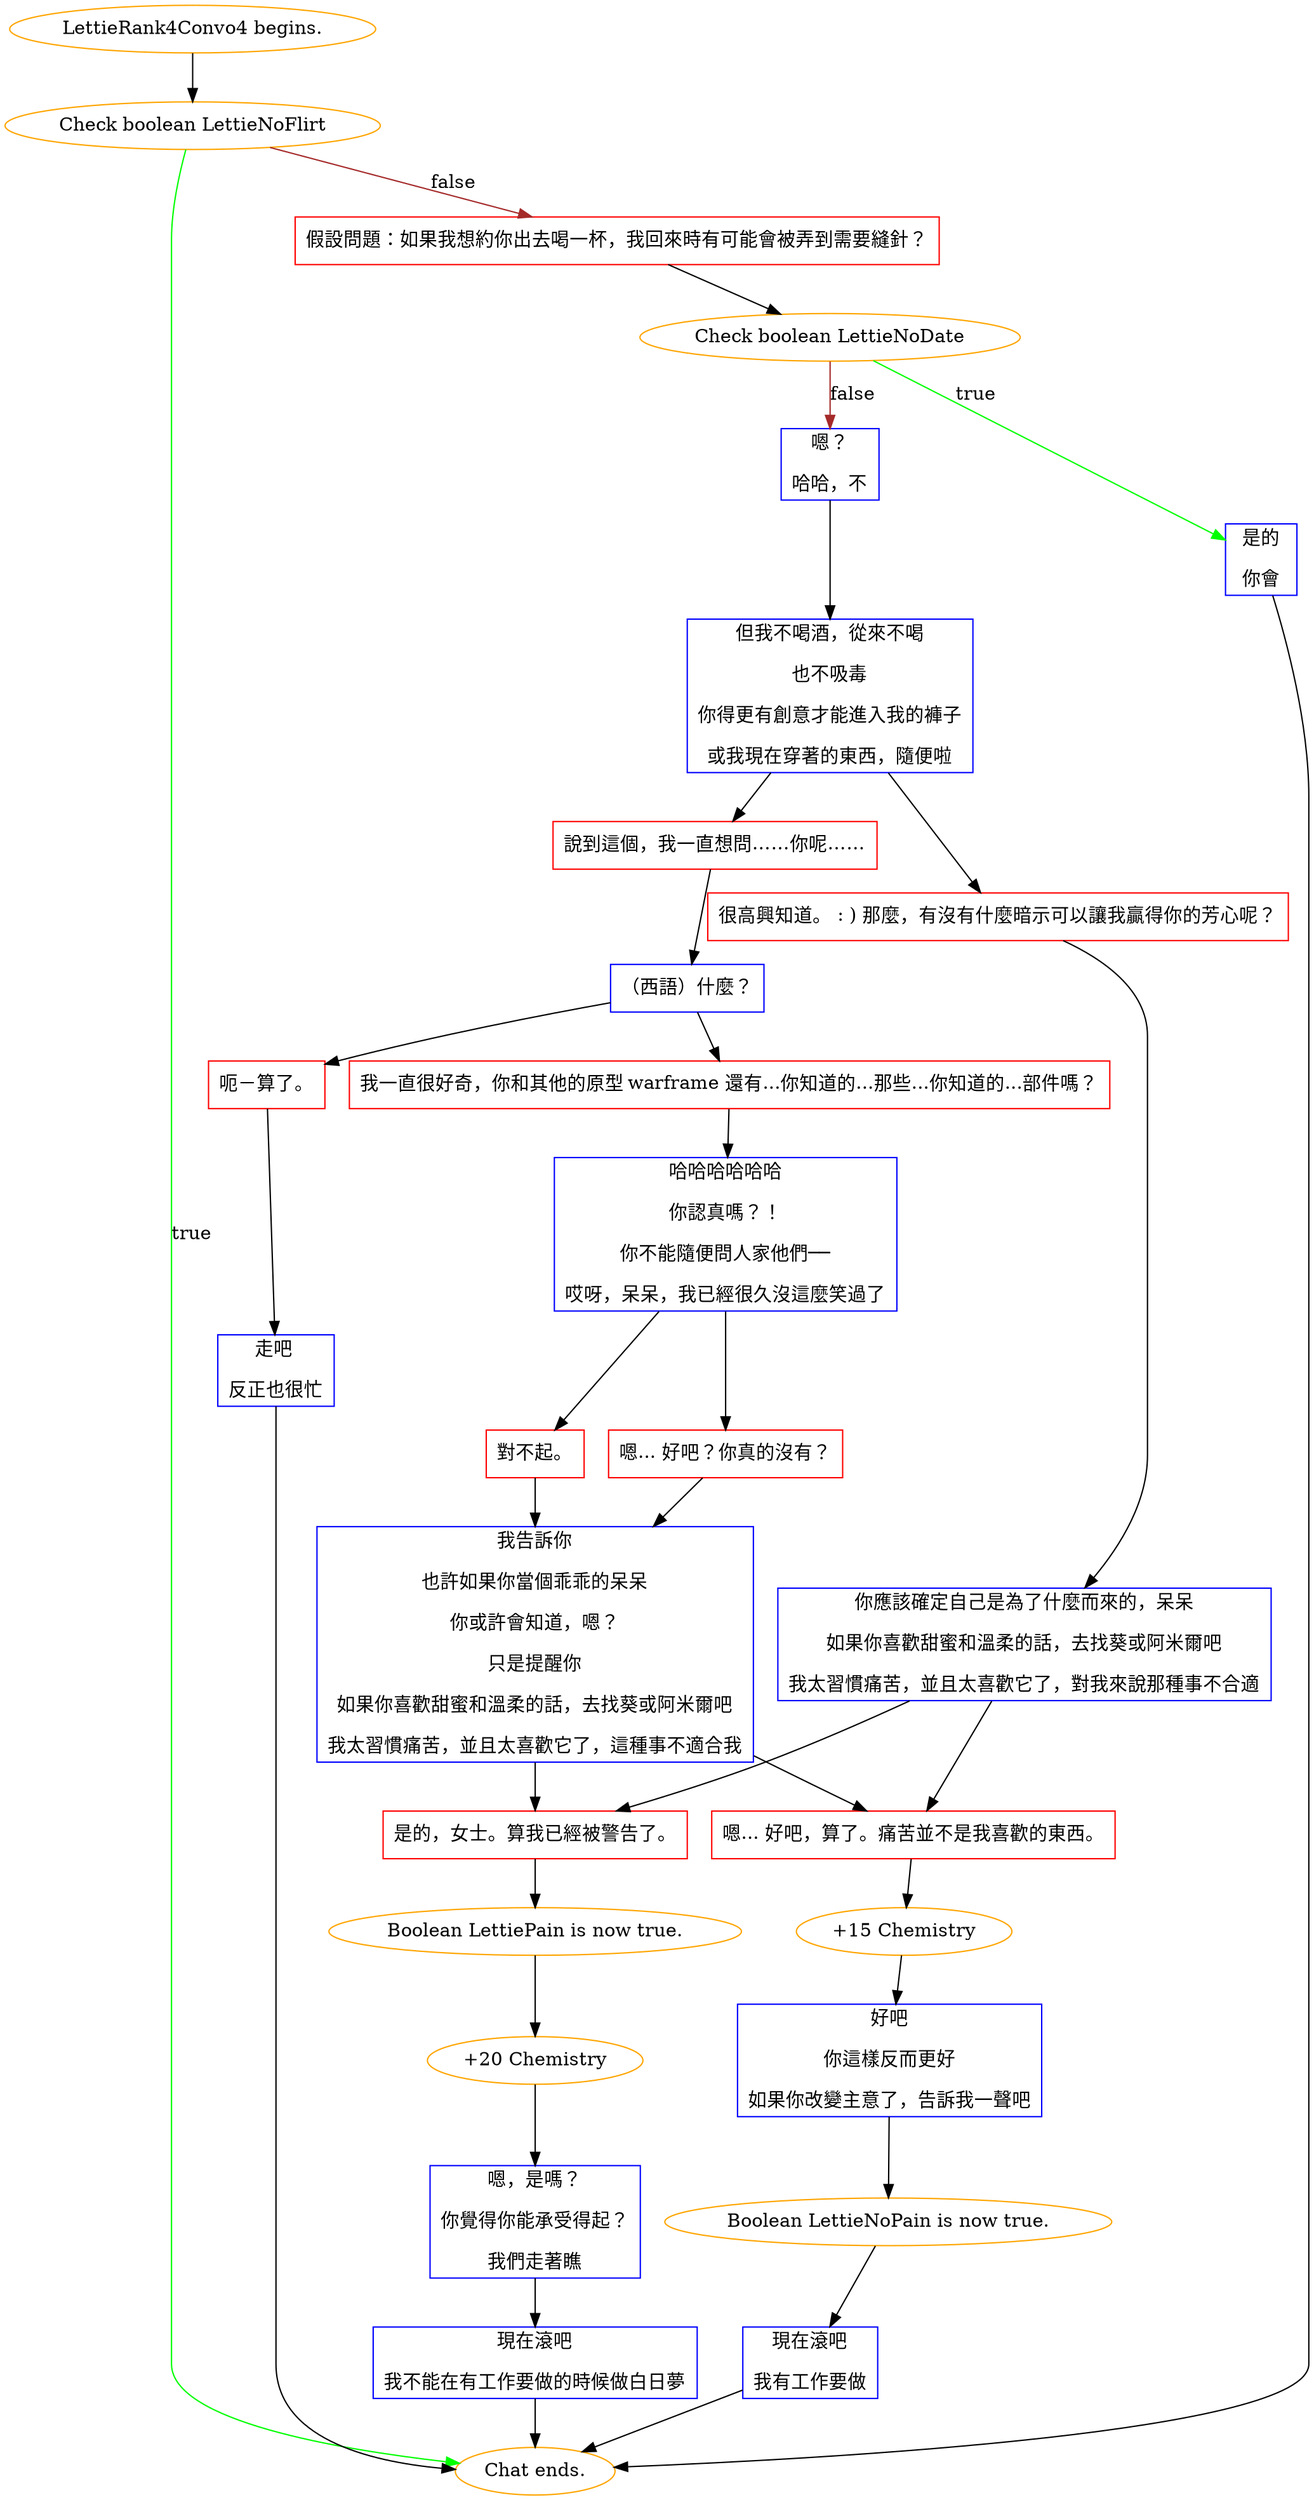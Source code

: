 digraph {
	"LettieRank4Convo4 begins." [color=orange];
		"LettieRank4Convo4 begins." -> j1158339480;
	j1158339480 [label="Check boolean LettieNoFlirt",color=orange];
		j1158339480 -> "Chat ends." [label=true,color=green];
		j1158339480 -> j696738390 [label=false,color=brown];
	"Chat ends." [color=orange];
	j696738390 [label="假設問題：如果我想約你出去喝一杯，我回來時有可能會被弄到需要縫針？",shape=box,color=red];
		j696738390 -> j3741727461;
	j3741727461 [label="Check boolean LettieNoDate",color=orange];
		j3741727461 -> j1165576229 [label=true,color=green];
		j3741727461 -> j3975972191 [label=false,color=brown];
	j1165576229 [label="是的
你會",shape=box,color=blue];
		j1165576229 -> "Chat ends.";
	j3975972191 [label="嗯？
哈哈，不",shape=box,color=blue];
		j3975972191 -> j3795828152;
	j3795828152 [label="但我不喝酒，從來不喝
也不吸毒
你得更有創意才能進入我的褲子
或我現在穿著的東西，隨便啦",shape=box,color=blue];
		j3795828152 -> j2592808230;
		j3795828152 -> j3809201262;
	j2592808230 [label="很高興知道。 : ) 那麼，有沒有什麼暗示可以讓我贏得你的芳心呢？",shape=box,color=red];
		j2592808230 -> j3525482517;
	j3809201262 [label="說到這個，我一直想問……你呢……",shape=box,color=red];
		j3809201262 -> j3492282617;
	j3525482517 [label="你應該確定自己是為了什麼而來的，呆呆
如果你喜歡甜蜜和溫柔的話，去找葵或阿米爾吧
我太習慣痛苦，並且太喜歡它了，對我來說那種事不合適",shape=box,color=blue];
		j3525482517 -> j1014597157;
		j3525482517 -> j3494531412;
	j3492282617 [label="（西語）什麼？",shape=box,color=blue];
		j3492282617 -> j2208779485;
		j3492282617 -> j275688905;
	j1014597157 [label="是的，女士。算我已經被警告了。",shape=box,color=red];
		j1014597157 -> j287975700;
	j3494531412 [label="嗯... 好吧，算了。痛苦並不是我喜歡的東西。",shape=box,color=red];
		j3494531412 -> j3575949518;
	j2208779485 [label="我一直很好奇，你和其他的原型 warframe 還有...你知道的...那些...你知道的...部件嗎？",shape=box,color=red];
		j2208779485 -> j1704351740;
	j275688905 [label="呃－算了。",shape=box,color=red];
		j275688905 -> j2711688211;
	j287975700 [label="Boolean LettiePain is now true.",color=orange];
		j287975700 -> j2960982649;
	j3575949518 [label="+15 Chemistry",color=orange];
		j3575949518 -> j983526477;
	j1704351740 [label="哈哈哈哈哈哈
你認真嗎？！
你不能隨便問人家他們──
哎呀，呆呆，我已經很久沒這麼笑過了",shape=box,color=blue];
		j1704351740 -> j1290255456;
		j1704351740 -> j2625363198;
	j2711688211 [label="走吧 
反正也很忙",shape=box,color=blue];
		j2711688211 -> "Chat ends.";
	j2960982649 [label="+20 Chemistry",color=orange];
		j2960982649 -> j3475578122;
	j983526477 [label="好吧
你這樣反而更好
如果你改變主意了，告訴我一聲吧",shape=box,color=blue];
		j983526477 -> j2794091802;
	j1290255456 [label="對不起。",shape=box,color=red];
		j1290255456 -> j3085378143;
	j2625363198 [label="嗯... 好吧？你真的沒有？",shape=box,color=red];
		j2625363198 -> j3085378143;
	j3475578122 [label="嗯，是嗎？
你覺得你能承受得起？
我們走著瞧",shape=box,color=blue];
		j3475578122 -> j2982881307;
	j2794091802 [label="Boolean LettieNoPain is now true.",color=orange];
		j2794091802 -> j2541069108;
	j3085378143 [label="我告訴你
也許如果你當個乖乖的呆呆
你或許會知道，嗯？
只是提醒你
如果你喜歡甜蜜和溫柔的話，去找葵或阿米爾吧
我太習慣痛苦，並且太喜歡它了，這種事不適合我",shape=box,color=blue];
		j3085378143 -> j1014597157;
		j3085378143 -> j3494531412;
	j2982881307 [label="現在滾吧
我不能在有工作要做的時候做白日夢",shape=box,color=blue];
		j2982881307 -> "Chat ends.";
	j2541069108 [label="現在滾吧
我有工作要做",shape=box,color=blue];
		j2541069108 -> "Chat ends.";
}